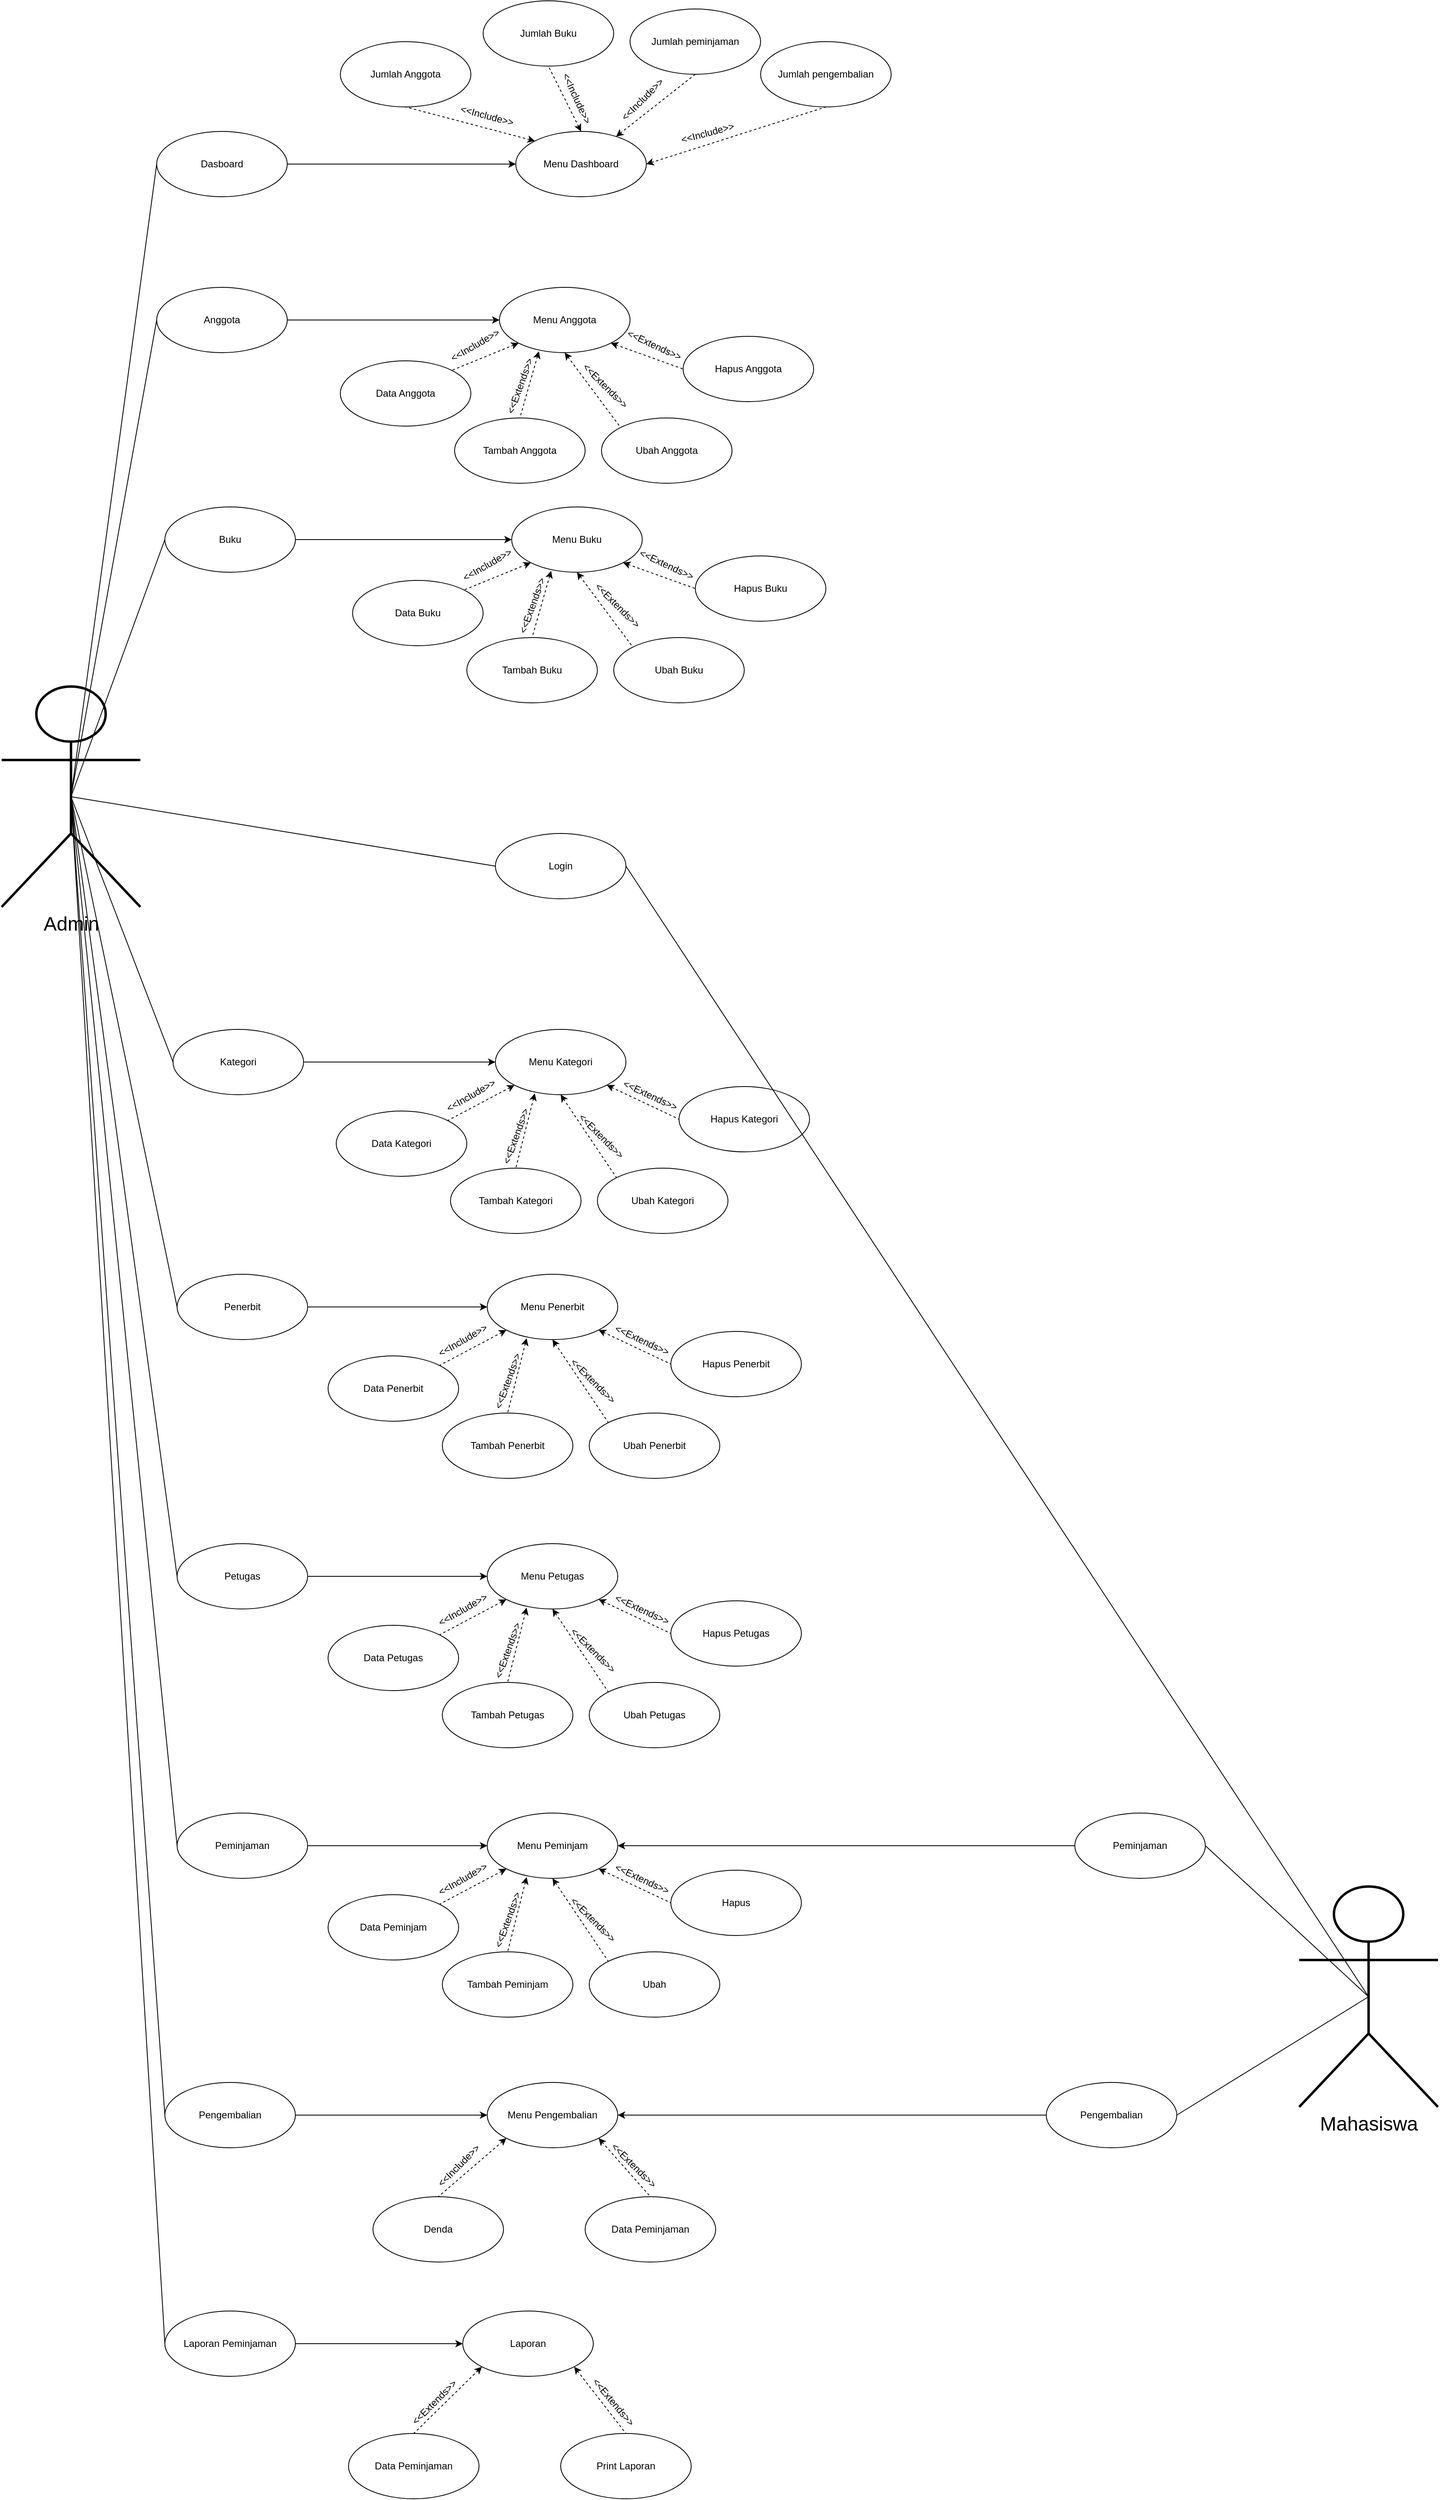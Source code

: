 <mxfile version="23.1.5" type="device">
  <diagram name="Page-1" id="Wq1zo4G9-_D3kbdEsbHx">
    <mxGraphModel dx="1950" dy="1360" grid="1" gridSize="10" guides="1" tooltips="1" connect="1" arrows="1" fold="1" page="1" pageScale="1" pageWidth="850" pageHeight="1100" math="0" shadow="0">
      <root>
        <mxCell id="0" />
        <mxCell id="1" parent="0" />
        <mxCell id="ab0CNl2YUueAFvUZnDGe-1" value="&lt;font style=&quot;font-size: 24px;&quot;&gt;Admin&lt;/font&gt;" style="shape=umlActor;verticalLabelPosition=bottom;verticalAlign=top;html=1;outlineConnect=0;strokeWidth=3;" vertex="1" parent="1">
          <mxGeometry x="10" y="1010" width="170" height="270" as="geometry" />
        </mxCell>
        <mxCell id="ab0CNl2YUueAFvUZnDGe-4" value="Login" style="ellipse;whiteSpace=wrap;html=1;" vertex="1" parent="1">
          <mxGeometry x="615" y="1190" width="160" height="80" as="geometry" />
        </mxCell>
        <mxCell id="ab0CNl2YUueAFvUZnDGe-5" value="Dasboard" style="ellipse;whiteSpace=wrap;html=1;" vertex="1" parent="1">
          <mxGeometry x="200" y="330" width="160" height="80" as="geometry" />
        </mxCell>
        <mxCell id="ab0CNl2YUueAFvUZnDGe-6" value="Anggota" style="ellipse;whiteSpace=wrap;html=1;" vertex="1" parent="1">
          <mxGeometry x="200" y="521" width="160" height="80" as="geometry" />
        </mxCell>
        <mxCell id="ab0CNl2YUueAFvUZnDGe-7" value="Buku" style="ellipse;whiteSpace=wrap;html=1;" vertex="1" parent="1">
          <mxGeometry x="210" y="790" width="160" height="80" as="geometry" />
        </mxCell>
        <mxCell id="ab0CNl2YUueAFvUZnDGe-8" value="Kategori" style="ellipse;whiteSpace=wrap;html=1;" vertex="1" parent="1">
          <mxGeometry x="220" y="1430" width="160" height="80" as="geometry" />
        </mxCell>
        <mxCell id="ab0CNl2YUueAFvUZnDGe-9" value="Penerbit" style="ellipse;whiteSpace=wrap;html=1;" vertex="1" parent="1">
          <mxGeometry x="225" y="1730" width="160" height="80" as="geometry" />
        </mxCell>
        <mxCell id="ab0CNl2YUueAFvUZnDGe-10" value="Petugas" style="ellipse;whiteSpace=wrap;html=1;" vertex="1" parent="1">
          <mxGeometry x="225" y="2060" width="160" height="80" as="geometry" />
        </mxCell>
        <mxCell id="ab0CNl2YUueAFvUZnDGe-11" value="Peminjaman" style="ellipse;whiteSpace=wrap;html=1;" vertex="1" parent="1">
          <mxGeometry x="225" y="2390" width="160" height="80" as="geometry" />
        </mxCell>
        <mxCell id="ab0CNl2YUueAFvUZnDGe-12" value="Pengembalian" style="ellipse;whiteSpace=wrap;html=1;" vertex="1" parent="1">
          <mxGeometry x="210" y="2720" width="160" height="80" as="geometry" />
        </mxCell>
        <mxCell id="ab0CNl2YUueAFvUZnDGe-13" value="Laporan Peminjaman" style="ellipse;whiteSpace=wrap;html=1;" vertex="1" parent="1">
          <mxGeometry x="210" y="3000" width="160" height="80" as="geometry" />
        </mxCell>
        <mxCell id="ab0CNl2YUueAFvUZnDGe-14" value="" style="endArrow=none;html=1;rounded=0;exitX=0.5;exitY=0.5;exitDx=0;exitDy=0;exitPerimeter=0;entryX=0;entryY=0.5;entryDx=0;entryDy=0;" edge="1" parent="1" source="ab0CNl2YUueAFvUZnDGe-1" target="ab0CNl2YUueAFvUZnDGe-4">
          <mxGeometry width="50" height="50" relative="1" as="geometry">
            <mxPoint x="650" y="410" as="sourcePoint" />
            <mxPoint x="700" y="360" as="targetPoint" />
          </mxGeometry>
        </mxCell>
        <mxCell id="ab0CNl2YUueAFvUZnDGe-15" value="" style="endArrow=none;html=1;rounded=0;exitX=0.5;exitY=0.5;exitDx=0;exitDy=0;exitPerimeter=0;entryX=0;entryY=0.5;entryDx=0;entryDy=0;" edge="1" parent="1" source="ab0CNl2YUueAFvUZnDGe-1" target="ab0CNl2YUueAFvUZnDGe-5">
          <mxGeometry width="50" height="50" relative="1" as="geometry">
            <mxPoint x="410" y="635" as="sourcePoint" />
            <mxPoint x="605" y="260" as="targetPoint" />
          </mxGeometry>
        </mxCell>
        <mxCell id="ab0CNl2YUueAFvUZnDGe-16" value="" style="endArrow=none;html=1;rounded=0;exitX=0.5;exitY=0.5;exitDx=0;exitDy=0;exitPerimeter=0;entryX=0;entryY=0.5;entryDx=0;entryDy=0;" edge="1" parent="1" source="ab0CNl2YUueAFvUZnDGe-1" target="ab0CNl2YUueAFvUZnDGe-6">
          <mxGeometry width="50" height="50" relative="1" as="geometry">
            <mxPoint x="70" y="645" as="sourcePoint" />
            <mxPoint x="265" y="410" as="targetPoint" />
          </mxGeometry>
        </mxCell>
        <mxCell id="ab0CNl2YUueAFvUZnDGe-17" value="" style="endArrow=none;html=1;rounded=0;exitX=0.5;exitY=0.5;exitDx=0;exitDy=0;exitPerimeter=0;entryX=0;entryY=0.5;entryDx=0;entryDy=0;" edge="1" parent="1" source="ab0CNl2YUueAFvUZnDGe-1" target="ab0CNl2YUueAFvUZnDGe-7">
          <mxGeometry width="50" height="50" relative="1" as="geometry">
            <mxPoint x="110" y="668" as="sourcePoint" />
            <mxPoint x="305" y="433" as="targetPoint" />
          </mxGeometry>
        </mxCell>
        <mxCell id="ab0CNl2YUueAFvUZnDGe-18" value="" style="endArrow=none;html=1;rounded=0;exitX=0.5;exitY=0.5;exitDx=0;exitDy=0;exitPerimeter=0;entryX=0;entryY=0.5;entryDx=0;entryDy=0;" edge="1" parent="1" source="ab0CNl2YUueAFvUZnDGe-1" target="ab0CNl2YUueAFvUZnDGe-8">
          <mxGeometry width="50" height="50" relative="1" as="geometry">
            <mxPoint x="120" y="687.5" as="sourcePoint" />
            <mxPoint x="315" y="452.5" as="targetPoint" />
          </mxGeometry>
        </mxCell>
        <mxCell id="ab0CNl2YUueAFvUZnDGe-19" value="" style="endArrow=none;html=1;rounded=0;exitX=0.5;exitY=0.5;exitDx=0;exitDy=0;exitPerimeter=0;entryX=0;entryY=0.5;entryDx=0;entryDy=0;" edge="1" parent="1" source="ab0CNl2YUueAFvUZnDGe-1" target="ab0CNl2YUueAFvUZnDGe-9">
          <mxGeometry width="50" height="50" relative="1" as="geometry">
            <mxPoint x="80" y="715" as="sourcePoint" />
            <mxPoint x="275" y="480" as="targetPoint" />
          </mxGeometry>
        </mxCell>
        <mxCell id="ab0CNl2YUueAFvUZnDGe-20" value="" style="endArrow=none;html=1;rounded=0;exitX=0.5;exitY=0.5;exitDx=0;exitDy=0;exitPerimeter=0;entryX=0;entryY=0.5;entryDx=0;entryDy=0;" edge="1" parent="1" source="ab0CNl2YUueAFvUZnDGe-1" target="ab0CNl2YUueAFvUZnDGe-10">
          <mxGeometry width="50" height="50" relative="1" as="geometry">
            <mxPoint x="20" y="855" as="sourcePoint" />
            <mxPoint x="215" y="620" as="targetPoint" />
          </mxGeometry>
        </mxCell>
        <mxCell id="ab0CNl2YUueAFvUZnDGe-21" value="" style="endArrow=none;html=1;rounded=0;exitX=0;exitY=0.5;exitDx=0;exitDy=0;entryX=0.5;entryY=0.5;entryDx=0;entryDy=0;entryPerimeter=0;" edge="1" parent="1" source="ab0CNl2YUueAFvUZnDGe-11" target="ab0CNl2YUueAFvUZnDGe-1">
          <mxGeometry width="50" height="50" relative="1" as="geometry">
            <mxPoint x="-130" y="957.5" as="sourcePoint" />
            <mxPoint x="65" y="722.5" as="targetPoint" />
          </mxGeometry>
        </mxCell>
        <mxCell id="ab0CNl2YUueAFvUZnDGe-22" value="" style="endArrow=none;html=1;rounded=0;exitX=0;exitY=0.5;exitDx=0;exitDy=0;entryX=0.5;entryY=0.5;entryDx=0;entryDy=0;entryPerimeter=0;" edge="1" parent="1" source="ab0CNl2YUueAFvUZnDGe-12" target="ab0CNl2YUueAFvUZnDGe-1">
          <mxGeometry width="50" height="50" relative="1" as="geometry">
            <mxPoint x="-195" y="985" as="sourcePoint" />
            <mxPoint y="750" as="targetPoint" />
          </mxGeometry>
        </mxCell>
        <mxCell id="ab0CNl2YUueAFvUZnDGe-23" value="" style="endArrow=none;html=1;rounded=0;exitX=0;exitY=0.5;exitDx=0;exitDy=0;entryX=0.5;entryY=0.5;entryDx=0;entryDy=0;entryPerimeter=0;" edge="1" parent="1" source="ab0CNl2YUueAFvUZnDGe-13" target="ab0CNl2YUueAFvUZnDGe-1">
          <mxGeometry width="50" height="50" relative="1" as="geometry">
            <mxPoint x="-250" y="925" as="sourcePoint" />
            <mxPoint x="-55" y="690" as="targetPoint" />
          </mxGeometry>
        </mxCell>
        <mxCell id="ab0CNl2YUueAFvUZnDGe-24" value="Menu Dashboard" style="ellipse;whiteSpace=wrap;html=1;" vertex="1" parent="1">
          <mxGeometry x="640" y="330" width="160" height="80" as="geometry" />
        </mxCell>
        <mxCell id="ab0CNl2YUueAFvUZnDGe-25" value="Jumlah Anggota" style="ellipse;whiteSpace=wrap;html=1;" vertex="1" parent="1">
          <mxGeometry x="425" y="220" width="160" height="80" as="geometry" />
        </mxCell>
        <mxCell id="ab0CNl2YUueAFvUZnDGe-26" value="Jumlah Buku" style="ellipse;whiteSpace=wrap;html=1;" vertex="1" parent="1">
          <mxGeometry x="600" y="170" width="160" height="80" as="geometry" />
        </mxCell>
        <mxCell id="ab0CNl2YUueAFvUZnDGe-27" value="Jumlah peminjaman" style="ellipse;whiteSpace=wrap;html=1;" vertex="1" parent="1">
          <mxGeometry x="780" y="180" width="160" height="80" as="geometry" />
        </mxCell>
        <mxCell id="ab0CNl2YUueAFvUZnDGe-29" value="" style="endArrow=none;dashed=1;html=1;rounded=0;entryX=0.5;entryY=1;entryDx=0;entryDy=0;exitX=0;exitY=0;exitDx=0;exitDy=0;startArrow=classic;startFill=1;" edge="1" parent="1" source="ab0CNl2YUueAFvUZnDGe-24" target="ab0CNl2YUueAFvUZnDGe-25">
          <mxGeometry width="50" height="50" relative="1" as="geometry">
            <mxPoint x="500" y="420" as="sourcePoint" />
            <mxPoint x="550" y="370" as="targetPoint" />
          </mxGeometry>
        </mxCell>
        <mxCell id="ab0CNl2YUueAFvUZnDGe-30" value="" style="endArrow=none;dashed=1;html=1;rounded=0;entryX=0.5;entryY=1;entryDx=0;entryDy=0;exitX=0.5;exitY=0;exitDx=0;exitDy=0;startArrow=classic;startFill=1;" edge="1" parent="1" source="ab0CNl2YUueAFvUZnDGe-24" target="ab0CNl2YUueAFvUZnDGe-26">
          <mxGeometry width="50" height="50" relative="1" as="geometry">
            <mxPoint x="633" y="452" as="sourcePoint" />
            <mxPoint x="490" y="390" as="targetPoint" />
          </mxGeometry>
        </mxCell>
        <mxCell id="ab0CNl2YUueAFvUZnDGe-31" value="" style="endArrow=none;dashed=1;html=1;rounded=0;entryX=0.5;entryY=1;entryDx=0;entryDy=0;startArrow=classic;startFill=1;" edge="1" parent="1" source="ab0CNl2YUueAFvUZnDGe-24" target="ab0CNl2YUueAFvUZnDGe-27">
          <mxGeometry width="50" height="50" relative="1" as="geometry">
            <mxPoint x="903" y="502" as="sourcePoint" />
            <mxPoint x="760" y="440" as="targetPoint" />
          </mxGeometry>
        </mxCell>
        <mxCell id="ab0CNl2YUueAFvUZnDGe-32" value="" style="endArrow=classic;html=1;rounded=0;exitX=1;exitY=0.5;exitDx=0;exitDy=0;entryX=0;entryY=0.5;entryDx=0;entryDy=0;" edge="1" parent="1" source="ab0CNl2YUueAFvUZnDGe-5" target="ab0CNl2YUueAFvUZnDGe-24">
          <mxGeometry width="50" height="50" relative="1" as="geometry">
            <mxPoint x="430" y="400" as="sourcePoint" />
            <mxPoint x="480" y="350" as="targetPoint" />
          </mxGeometry>
        </mxCell>
        <mxCell id="ab0CNl2YUueAFvUZnDGe-33" value="Jumlah pengembalian" style="ellipse;whiteSpace=wrap;html=1;" vertex="1" parent="1">
          <mxGeometry x="940" y="220" width="160" height="80" as="geometry" />
        </mxCell>
        <mxCell id="ab0CNl2YUueAFvUZnDGe-34" value="" style="endArrow=none;dashed=1;html=1;rounded=0;entryX=0.5;entryY=1;entryDx=0;entryDy=0;startArrow=classic;startFill=1;" edge="1" parent="1" target="ab0CNl2YUueAFvUZnDGe-33">
          <mxGeometry width="50" height="50" relative="1" as="geometry">
            <mxPoint x="800" y="370" as="sourcePoint" />
            <mxPoint x="957" y="310" as="targetPoint" />
          </mxGeometry>
        </mxCell>
        <mxCell id="ab0CNl2YUueAFvUZnDGe-35" value="&amp;lt;&amp;lt;Include&amp;gt;&amp;gt;" style="text;html=1;align=center;verticalAlign=middle;whiteSpace=wrap;rounded=0;rotation=15;" vertex="1" parent="1">
          <mxGeometry x="580" y="300" width="50" height="21" as="geometry" />
        </mxCell>
        <mxCell id="ab0CNl2YUueAFvUZnDGe-36" value="&amp;lt;&amp;lt;Include&amp;gt;&amp;gt;" style="text;html=1;align=center;verticalAlign=middle;whiteSpace=wrap;rounded=0;rotation=65;" vertex="1" parent="1">
          <mxGeometry x="690" y="279" width="50" height="21" as="geometry" />
        </mxCell>
        <mxCell id="ab0CNl2YUueAFvUZnDGe-37" value="&amp;lt;&amp;lt;Include&amp;gt;&amp;gt;" style="text;html=1;align=center;verticalAlign=middle;whiteSpace=wrap;rounded=0;rotation=-45;" vertex="1" parent="1">
          <mxGeometry x="770" y="280" width="50" height="21" as="geometry" />
        </mxCell>
        <mxCell id="ab0CNl2YUueAFvUZnDGe-38" value="&amp;lt;&amp;lt;Include&amp;gt;&amp;gt;" style="text;html=1;align=center;verticalAlign=middle;whiteSpace=wrap;rounded=0;rotation=-15;" vertex="1" parent="1">
          <mxGeometry x="850" y="321" width="50" height="21" as="geometry" />
        </mxCell>
        <mxCell id="ab0CNl2YUueAFvUZnDGe-39" value="Menu Anggota" style="ellipse;whiteSpace=wrap;html=1;" vertex="1" parent="1">
          <mxGeometry x="620" y="521" width="160" height="80" as="geometry" />
        </mxCell>
        <mxCell id="ab0CNl2YUueAFvUZnDGe-40" value="" style="endArrow=classic;html=1;rounded=0;exitX=1;exitY=0.5;exitDx=0;exitDy=0;entryX=0;entryY=0.5;entryDx=0;entryDy=0;" edge="1" parent="1" source="ab0CNl2YUueAFvUZnDGe-6" target="ab0CNl2YUueAFvUZnDGe-39">
          <mxGeometry width="50" height="50" relative="1" as="geometry">
            <mxPoint x="485" y="530" as="sourcePoint" />
            <mxPoint x="535" y="480" as="targetPoint" />
          </mxGeometry>
        </mxCell>
        <mxCell id="ab0CNl2YUueAFvUZnDGe-41" value="Data Anggota" style="ellipse;whiteSpace=wrap;html=1;" vertex="1" parent="1">
          <mxGeometry x="425" y="611" width="160" height="80" as="geometry" />
        </mxCell>
        <mxCell id="ab0CNl2YUueAFvUZnDGe-42" value="Tambah Anggota" style="ellipse;whiteSpace=wrap;html=1;" vertex="1" parent="1">
          <mxGeometry x="565" y="681" width="160" height="80" as="geometry" />
        </mxCell>
        <mxCell id="ab0CNl2YUueAFvUZnDGe-43" value="Ubah Anggota" style="ellipse;whiteSpace=wrap;html=1;" vertex="1" parent="1">
          <mxGeometry x="745" y="681" width="160" height="80" as="geometry" />
        </mxCell>
        <mxCell id="ab0CNl2YUueAFvUZnDGe-44" value="Hapus Anggota" style="ellipse;whiteSpace=wrap;html=1;" vertex="1" parent="1">
          <mxGeometry x="845" y="581" width="160" height="80" as="geometry" />
        </mxCell>
        <mxCell id="ab0CNl2YUueAFvUZnDGe-45" value="" style="endArrow=none;dashed=1;html=1;rounded=0;entryX=1;entryY=0;entryDx=0;entryDy=0;exitX=0;exitY=1;exitDx=0;exitDy=0;startArrow=classic;startFill=1;" edge="1" parent="1" source="ab0CNl2YUueAFvUZnDGe-39" target="ab0CNl2YUueAFvUZnDGe-41">
          <mxGeometry width="50" height="50" relative="1" as="geometry">
            <mxPoint x="755" y="643" as="sourcePoint" />
            <mxPoint x="597" y="601" as="targetPoint" />
          </mxGeometry>
        </mxCell>
        <mxCell id="ab0CNl2YUueAFvUZnDGe-46" value="" style="endArrow=none;dashed=1;html=1;rounded=0;entryX=0.5;entryY=0;entryDx=0;entryDy=0;exitX=0.302;exitY=0.98;exitDx=0;exitDy=0;startArrow=classic;startFill=1;exitPerimeter=0;" edge="1" parent="1" source="ab0CNl2YUueAFvUZnDGe-39" target="ab0CNl2YUueAFvUZnDGe-42">
          <mxGeometry width="50" height="50" relative="1" as="geometry">
            <mxPoint x="813" y="672" as="sourcePoint" />
            <mxPoint x="655" y="630" as="targetPoint" />
          </mxGeometry>
        </mxCell>
        <mxCell id="ab0CNl2YUueAFvUZnDGe-47" value="" style="endArrow=none;dashed=1;html=1;rounded=0;entryX=0;entryY=0;entryDx=0;entryDy=0;exitX=0.5;exitY=1;exitDx=0;exitDy=0;startArrow=classic;startFill=1;" edge="1" parent="1" source="ab0CNl2YUueAFvUZnDGe-39" target="ab0CNl2YUueAFvUZnDGe-43">
          <mxGeometry width="50" height="50" relative="1" as="geometry">
            <mxPoint x="933" y="553" as="sourcePoint" />
            <mxPoint x="775" y="511" as="targetPoint" />
          </mxGeometry>
        </mxCell>
        <mxCell id="ab0CNl2YUueAFvUZnDGe-48" value="" style="endArrow=none;dashed=1;html=1;rounded=0;entryX=0;entryY=0.5;entryDx=0;entryDy=0;exitX=1;exitY=1;exitDx=0;exitDy=0;startArrow=classic;startFill=1;" edge="1" parent="1" source="ab0CNl2YUueAFvUZnDGe-39" target="ab0CNl2YUueAFvUZnDGe-44">
          <mxGeometry width="50" height="50" relative="1" as="geometry">
            <mxPoint x="993" y="521" as="sourcePoint" />
            <mxPoint x="835" y="479" as="targetPoint" />
          </mxGeometry>
        </mxCell>
        <mxCell id="ab0CNl2YUueAFvUZnDGe-49" value="&amp;lt;&amp;lt;Include&amp;gt;&amp;gt;" style="text;html=1;align=center;verticalAlign=middle;whiteSpace=wrap;rounded=0;rotation=-30;" vertex="1" parent="1">
          <mxGeometry x="565" y="581" width="50" height="21" as="geometry" />
        </mxCell>
        <mxCell id="ab0CNl2YUueAFvUZnDGe-51" value="&amp;lt;&amp;lt;Extends&amp;gt;&amp;gt;" style="text;html=1;align=center;verticalAlign=middle;whiteSpace=wrap;rounded=0;rotation=-70;" vertex="1" parent="1">
          <mxGeometry x="620" y="631" width="50" height="21" as="geometry" />
        </mxCell>
        <mxCell id="ab0CNl2YUueAFvUZnDGe-54" value="&amp;lt;&amp;lt;Extends&amp;gt;&amp;gt;" style="text;html=1;align=center;verticalAlign=middle;whiteSpace=wrap;rounded=0;rotation=45;" vertex="1" parent="1">
          <mxGeometry x="725" y="631" width="50" height="21" as="geometry" />
        </mxCell>
        <mxCell id="ab0CNl2YUueAFvUZnDGe-57" value="&amp;lt;&amp;lt;Extends&amp;gt;&amp;gt;" style="text;html=1;align=center;verticalAlign=middle;whiteSpace=wrap;rounded=0;rotation=25;" vertex="1" parent="1">
          <mxGeometry x="785" y="581" width="50" height="21" as="geometry" />
        </mxCell>
        <mxCell id="ab0CNl2YUueAFvUZnDGe-59" value="Menu Buku" style="ellipse;whiteSpace=wrap;html=1;" vertex="1" parent="1">
          <mxGeometry x="635" y="790" width="160" height="80" as="geometry" />
        </mxCell>
        <mxCell id="ab0CNl2YUueAFvUZnDGe-60" value="Data Buku" style="ellipse;whiteSpace=wrap;html=1;" vertex="1" parent="1">
          <mxGeometry x="440" y="880" width="160" height="80" as="geometry" />
        </mxCell>
        <mxCell id="ab0CNl2YUueAFvUZnDGe-61" value="Tambah Buku" style="ellipse;whiteSpace=wrap;html=1;" vertex="1" parent="1">
          <mxGeometry x="580" y="950" width="160" height="80" as="geometry" />
        </mxCell>
        <mxCell id="ab0CNl2YUueAFvUZnDGe-62" value="Ubah Buku" style="ellipse;whiteSpace=wrap;html=1;" vertex="1" parent="1">
          <mxGeometry x="760" y="950" width="160" height="80" as="geometry" />
        </mxCell>
        <mxCell id="ab0CNl2YUueAFvUZnDGe-63" value="Hapus Buku" style="ellipse;whiteSpace=wrap;html=1;" vertex="1" parent="1">
          <mxGeometry x="860" y="850" width="160" height="80" as="geometry" />
        </mxCell>
        <mxCell id="ab0CNl2YUueAFvUZnDGe-64" value="" style="endArrow=none;dashed=1;html=1;rounded=0;entryX=1;entryY=0;entryDx=0;entryDy=0;exitX=0;exitY=1;exitDx=0;exitDy=0;startArrow=classic;startFill=1;" edge="1" parent="1" source="ab0CNl2YUueAFvUZnDGe-59" target="ab0CNl2YUueAFvUZnDGe-60">
          <mxGeometry width="50" height="50" relative="1" as="geometry">
            <mxPoint x="770" y="912" as="sourcePoint" />
            <mxPoint x="612" y="870" as="targetPoint" />
          </mxGeometry>
        </mxCell>
        <mxCell id="ab0CNl2YUueAFvUZnDGe-65" value="" style="endArrow=none;dashed=1;html=1;rounded=0;entryX=0.5;entryY=0;entryDx=0;entryDy=0;exitX=0.302;exitY=0.98;exitDx=0;exitDy=0;startArrow=classic;startFill=1;exitPerimeter=0;" edge="1" parent="1" source="ab0CNl2YUueAFvUZnDGe-59" target="ab0CNl2YUueAFvUZnDGe-61">
          <mxGeometry width="50" height="50" relative="1" as="geometry">
            <mxPoint x="828" y="941" as="sourcePoint" />
            <mxPoint x="670" y="899" as="targetPoint" />
          </mxGeometry>
        </mxCell>
        <mxCell id="ab0CNl2YUueAFvUZnDGe-66" value="" style="endArrow=none;dashed=1;html=1;rounded=0;entryX=0;entryY=0;entryDx=0;entryDy=0;exitX=0.5;exitY=1;exitDx=0;exitDy=0;startArrow=classic;startFill=1;" edge="1" parent="1" source="ab0CNl2YUueAFvUZnDGe-59" target="ab0CNl2YUueAFvUZnDGe-62">
          <mxGeometry width="50" height="50" relative="1" as="geometry">
            <mxPoint x="948" y="822" as="sourcePoint" />
            <mxPoint x="790" y="780" as="targetPoint" />
          </mxGeometry>
        </mxCell>
        <mxCell id="ab0CNl2YUueAFvUZnDGe-67" value="" style="endArrow=none;dashed=1;html=1;rounded=0;entryX=0;entryY=0.5;entryDx=0;entryDy=0;exitX=1;exitY=1;exitDx=0;exitDy=0;startArrow=classic;startFill=1;" edge="1" parent="1" source="ab0CNl2YUueAFvUZnDGe-59" target="ab0CNl2YUueAFvUZnDGe-63">
          <mxGeometry width="50" height="50" relative="1" as="geometry">
            <mxPoint x="1008" y="790" as="sourcePoint" />
            <mxPoint x="850" y="748" as="targetPoint" />
          </mxGeometry>
        </mxCell>
        <mxCell id="ab0CNl2YUueAFvUZnDGe-68" value="&amp;lt;&amp;lt;Include&amp;gt;&amp;gt;" style="text;html=1;align=center;verticalAlign=middle;whiteSpace=wrap;rounded=0;rotation=-30;" vertex="1" parent="1">
          <mxGeometry x="580" y="850" width="50" height="21" as="geometry" />
        </mxCell>
        <mxCell id="ab0CNl2YUueAFvUZnDGe-69" value="&amp;lt;&amp;lt;Extends&amp;gt;&amp;gt;" style="text;html=1;align=center;verticalAlign=middle;whiteSpace=wrap;rounded=0;rotation=-70;" vertex="1" parent="1">
          <mxGeometry x="635" y="900" width="50" height="21" as="geometry" />
        </mxCell>
        <mxCell id="ab0CNl2YUueAFvUZnDGe-70" value="&amp;lt;&amp;lt;Extends&amp;gt;&amp;gt;" style="text;html=1;align=center;verticalAlign=middle;whiteSpace=wrap;rounded=0;rotation=45;" vertex="1" parent="1">
          <mxGeometry x="740" y="900" width="50" height="21" as="geometry" />
        </mxCell>
        <mxCell id="ab0CNl2YUueAFvUZnDGe-71" value="&amp;lt;&amp;lt;Extends&amp;gt;&amp;gt;" style="text;html=1;align=center;verticalAlign=middle;whiteSpace=wrap;rounded=0;rotation=25;" vertex="1" parent="1">
          <mxGeometry x="800" y="850" width="50" height="21" as="geometry" />
        </mxCell>
        <mxCell id="ab0CNl2YUueAFvUZnDGe-72" value="" style="endArrow=classic;html=1;rounded=0;exitX=1;exitY=0.5;exitDx=0;exitDy=0;entryX=0;entryY=0.5;entryDx=0;entryDy=0;" edge="1" parent="1" source="ab0CNl2YUueAFvUZnDGe-7" target="ab0CNl2YUueAFvUZnDGe-59">
          <mxGeometry width="50" height="50" relative="1" as="geometry">
            <mxPoint x="440" y="830" as="sourcePoint" />
            <mxPoint x="490" y="780" as="targetPoint" />
          </mxGeometry>
        </mxCell>
        <mxCell id="ab0CNl2YUueAFvUZnDGe-73" value="Menu Kategori" style="ellipse;whiteSpace=wrap;html=1;" vertex="1" parent="1">
          <mxGeometry x="615" y="1430" width="160" height="80" as="geometry" />
        </mxCell>
        <mxCell id="ab0CNl2YUueAFvUZnDGe-74" value="Data Kategori" style="ellipse;whiteSpace=wrap;html=1;" vertex="1" parent="1">
          <mxGeometry x="420" y="1530" width="160" height="80" as="geometry" />
        </mxCell>
        <mxCell id="ab0CNl2YUueAFvUZnDGe-75" value="Tambah Kategori" style="ellipse;whiteSpace=wrap;html=1;" vertex="1" parent="1">
          <mxGeometry x="560" y="1600" width="160" height="80" as="geometry" />
        </mxCell>
        <mxCell id="ab0CNl2YUueAFvUZnDGe-76" value="Ubah Kategori" style="ellipse;whiteSpace=wrap;html=1;" vertex="1" parent="1">
          <mxGeometry x="740" y="1600" width="160" height="80" as="geometry" />
        </mxCell>
        <mxCell id="ab0CNl2YUueAFvUZnDGe-77" value="Hapus Kategori" style="ellipse;whiteSpace=wrap;html=1;" vertex="1" parent="1">
          <mxGeometry x="840" y="1500" width="160" height="80" as="geometry" />
        </mxCell>
        <mxCell id="ab0CNl2YUueAFvUZnDGe-78" value="" style="endArrow=none;dashed=1;html=1;rounded=0;entryX=1;entryY=0;entryDx=0;entryDy=0;exitX=0;exitY=1;exitDx=0;exitDy=0;startArrow=classic;startFill=1;" edge="1" parent="1" source="ab0CNl2YUueAFvUZnDGe-73" target="ab0CNl2YUueAFvUZnDGe-74">
          <mxGeometry width="50" height="50" relative="1" as="geometry">
            <mxPoint x="750" y="1562" as="sourcePoint" />
            <mxPoint x="592" y="1520" as="targetPoint" />
          </mxGeometry>
        </mxCell>
        <mxCell id="ab0CNl2YUueAFvUZnDGe-79" value="" style="endArrow=none;dashed=1;html=1;rounded=0;entryX=0.5;entryY=0;entryDx=0;entryDy=0;exitX=0.302;exitY=0.98;exitDx=0;exitDy=0;startArrow=classic;startFill=1;exitPerimeter=0;" edge="1" parent="1" source="ab0CNl2YUueAFvUZnDGe-73" target="ab0CNl2YUueAFvUZnDGe-75">
          <mxGeometry width="50" height="50" relative="1" as="geometry">
            <mxPoint x="808" y="1591" as="sourcePoint" />
            <mxPoint x="650" y="1549" as="targetPoint" />
          </mxGeometry>
        </mxCell>
        <mxCell id="ab0CNl2YUueAFvUZnDGe-80" value="" style="endArrow=none;dashed=1;html=1;rounded=0;entryX=0;entryY=0;entryDx=0;entryDy=0;exitX=0.5;exitY=1;exitDx=0;exitDy=0;startArrow=classic;startFill=1;" edge="1" parent="1" source="ab0CNl2YUueAFvUZnDGe-73" target="ab0CNl2YUueAFvUZnDGe-76">
          <mxGeometry width="50" height="50" relative="1" as="geometry">
            <mxPoint x="928" y="1472" as="sourcePoint" />
            <mxPoint x="770" y="1430" as="targetPoint" />
          </mxGeometry>
        </mxCell>
        <mxCell id="ab0CNl2YUueAFvUZnDGe-81" value="" style="endArrow=none;dashed=1;html=1;rounded=0;entryX=0;entryY=0.5;entryDx=0;entryDy=0;exitX=1;exitY=1;exitDx=0;exitDy=0;startArrow=classic;startFill=1;" edge="1" parent="1" source="ab0CNl2YUueAFvUZnDGe-73" target="ab0CNl2YUueAFvUZnDGe-77">
          <mxGeometry width="50" height="50" relative="1" as="geometry">
            <mxPoint x="988" y="1440" as="sourcePoint" />
            <mxPoint x="830" y="1398" as="targetPoint" />
          </mxGeometry>
        </mxCell>
        <mxCell id="ab0CNl2YUueAFvUZnDGe-82" value="&amp;lt;&amp;lt;Include&amp;gt;&amp;gt;" style="text;html=1;align=center;verticalAlign=middle;whiteSpace=wrap;rounded=0;rotation=-30;" vertex="1" parent="1">
          <mxGeometry x="560" y="1500" width="50" height="21" as="geometry" />
        </mxCell>
        <mxCell id="ab0CNl2YUueAFvUZnDGe-83" value="&amp;lt;&amp;lt;Extends&amp;gt;&amp;gt;" style="text;html=1;align=center;verticalAlign=middle;whiteSpace=wrap;rounded=0;rotation=-70;" vertex="1" parent="1">
          <mxGeometry x="615" y="1550" width="50" height="21" as="geometry" />
        </mxCell>
        <mxCell id="ab0CNl2YUueAFvUZnDGe-84" value="&amp;lt;&amp;lt;Extends&amp;gt;&amp;gt;" style="text;html=1;align=center;verticalAlign=middle;whiteSpace=wrap;rounded=0;rotation=45;" vertex="1" parent="1">
          <mxGeometry x="720" y="1550" width="50" height="21" as="geometry" />
        </mxCell>
        <mxCell id="ab0CNl2YUueAFvUZnDGe-85" value="&amp;lt;&amp;lt;Extends&amp;gt;&amp;gt;" style="text;html=1;align=center;verticalAlign=middle;whiteSpace=wrap;rounded=0;rotation=25;" vertex="1" parent="1">
          <mxGeometry x="780" y="1500" width="50" height="21" as="geometry" />
        </mxCell>
        <mxCell id="ab0CNl2YUueAFvUZnDGe-86" value="" style="endArrow=classic;html=1;rounded=0;exitX=1;exitY=0.5;exitDx=0;exitDy=0;entryX=0;entryY=0.5;entryDx=0;entryDy=0;" edge="1" parent="1" source="ab0CNl2YUueAFvUZnDGe-8" target="ab0CNl2YUueAFvUZnDGe-73">
          <mxGeometry width="50" height="50" relative="1" as="geometry">
            <mxPoint x="540" y="1430" as="sourcePoint" />
            <mxPoint x="590" y="1380" as="targetPoint" />
          </mxGeometry>
        </mxCell>
        <mxCell id="ab0CNl2YUueAFvUZnDGe-87" value="Menu Penerbit" style="ellipse;whiteSpace=wrap;html=1;" vertex="1" parent="1">
          <mxGeometry x="605" y="1730" width="160" height="80" as="geometry" />
        </mxCell>
        <mxCell id="ab0CNl2YUueAFvUZnDGe-88" value="Data Penerbit" style="ellipse;whiteSpace=wrap;html=1;" vertex="1" parent="1">
          <mxGeometry x="410" y="1830" width="160" height="80" as="geometry" />
        </mxCell>
        <mxCell id="ab0CNl2YUueAFvUZnDGe-89" value="Tambah Penerbit" style="ellipse;whiteSpace=wrap;html=1;" vertex="1" parent="1">
          <mxGeometry x="550" y="1900" width="160" height="80" as="geometry" />
        </mxCell>
        <mxCell id="ab0CNl2YUueAFvUZnDGe-90" value="Ubah Penerbit" style="ellipse;whiteSpace=wrap;html=1;" vertex="1" parent="1">
          <mxGeometry x="730" y="1900" width="160" height="80" as="geometry" />
        </mxCell>
        <mxCell id="ab0CNl2YUueAFvUZnDGe-91" value="Hapus Penerbit" style="ellipse;whiteSpace=wrap;html=1;" vertex="1" parent="1">
          <mxGeometry x="830" y="1800" width="160" height="80" as="geometry" />
        </mxCell>
        <mxCell id="ab0CNl2YUueAFvUZnDGe-92" value="" style="endArrow=none;dashed=1;html=1;rounded=0;entryX=1;entryY=0;entryDx=0;entryDy=0;exitX=0;exitY=1;exitDx=0;exitDy=0;startArrow=classic;startFill=1;" edge="1" parent="1" source="ab0CNl2YUueAFvUZnDGe-87" target="ab0CNl2YUueAFvUZnDGe-88">
          <mxGeometry width="50" height="50" relative="1" as="geometry">
            <mxPoint x="740" y="1862" as="sourcePoint" />
            <mxPoint x="582" y="1820" as="targetPoint" />
          </mxGeometry>
        </mxCell>
        <mxCell id="ab0CNl2YUueAFvUZnDGe-93" value="" style="endArrow=none;dashed=1;html=1;rounded=0;entryX=0.5;entryY=0;entryDx=0;entryDy=0;exitX=0.302;exitY=0.98;exitDx=0;exitDy=0;startArrow=classic;startFill=1;exitPerimeter=0;" edge="1" parent="1" source="ab0CNl2YUueAFvUZnDGe-87" target="ab0CNl2YUueAFvUZnDGe-89">
          <mxGeometry width="50" height="50" relative="1" as="geometry">
            <mxPoint x="798" y="1891" as="sourcePoint" />
            <mxPoint x="640" y="1849" as="targetPoint" />
          </mxGeometry>
        </mxCell>
        <mxCell id="ab0CNl2YUueAFvUZnDGe-94" value="" style="endArrow=none;dashed=1;html=1;rounded=0;entryX=0;entryY=0;entryDx=0;entryDy=0;exitX=0.5;exitY=1;exitDx=0;exitDy=0;startArrow=classic;startFill=1;" edge="1" parent="1" source="ab0CNl2YUueAFvUZnDGe-87" target="ab0CNl2YUueAFvUZnDGe-90">
          <mxGeometry width="50" height="50" relative="1" as="geometry">
            <mxPoint x="918" y="1772" as="sourcePoint" />
            <mxPoint x="760" y="1730" as="targetPoint" />
          </mxGeometry>
        </mxCell>
        <mxCell id="ab0CNl2YUueAFvUZnDGe-95" value="" style="endArrow=none;dashed=1;html=1;rounded=0;entryX=0;entryY=0.5;entryDx=0;entryDy=0;exitX=1;exitY=1;exitDx=0;exitDy=0;startArrow=classic;startFill=1;" edge="1" parent="1" source="ab0CNl2YUueAFvUZnDGe-87" target="ab0CNl2YUueAFvUZnDGe-91">
          <mxGeometry width="50" height="50" relative="1" as="geometry">
            <mxPoint x="978" y="1740" as="sourcePoint" />
            <mxPoint x="820" y="1698" as="targetPoint" />
          </mxGeometry>
        </mxCell>
        <mxCell id="ab0CNl2YUueAFvUZnDGe-96" value="&amp;lt;&amp;lt;Include&amp;gt;&amp;gt;" style="text;html=1;align=center;verticalAlign=middle;whiteSpace=wrap;rounded=0;rotation=-30;" vertex="1" parent="1">
          <mxGeometry x="550" y="1800" width="50" height="21" as="geometry" />
        </mxCell>
        <mxCell id="ab0CNl2YUueAFvUZnDGe-97" value="&amp;lt;&amp;lt;Extends&amp;gt;&amp;gt;" style="text;html=1;align=center;verticalAlign=middle;whiteSpace=wrap;rounded=0;rotation=-70;" vertex="1" parent="1">
          <mxGeometry x="605" y="1850" width="50" height="21" as="geometry" />
        </mxCell>
        <mxCell id="ab0CNl2YUueAFvUZnDGe-98" value="&amp;lt;&amp;lt;Extends&amp;gt;&amp;gt;" style="text;html=1;align=center;verticalAlign=middle;whiteSpace=wrap;rounded=0;rotation=45;" vertex="1" parent="1">
          <mxGeometry x="710" y="1850" width="50" height="21" as="geometry" />
        </mxCell>
        <mxCell id="ab0CNl2YUueAFvUZnDGe-99" value="&amp;lt;&amp;lt;Extends&amp;gt;&amp;gt;" style="text;html=1;align=center;verticalAlign=middle;whiteSpace=wrap;rounded=0;rotation=25;" vertex="1" parent="1">
          <mxGeometry x="770" y="1800" width="50" height="21" as="geometry" />
        </mxCell>
        <mxCell id="ab0CNl2YUueAFvUZnDGe-100" value="" style="endArrow=classic;html=1;rounded=0;exitX=1;exitY=0.5;exitDx=0;exitDy=0;entryX=0;entryY=0.5;entryDx=0;entryDy=0;" edge="1" parent="1" source="ab0CNl2YUueAFvUZnDGe-9" target="ab0CNl2YUueAFvUZnDGe-87">
          <mxGeometry width="50" height="50" relative="1" as="geometry">
            <mxPoint x="470" y="1770" as="sourcePoint" />
            <mxPoint x="520" y="1720" as="targetPoint" />
          </mxGeometry>
        </mxCell>
        <mxCell id="ab0CNl2YUueAFvUZnDGe-101" value="Menu Petugas" style="ellipse;whiteSpace=wrap;html=1;" vertex="1" parent="1">
          <mxGeometry x="605" y="2060" width="160" height="80" as="geometry" />
        </mxCell>
        <mxCell id="ab0CNl2YUueAFvUZnDGe-102" value="Data Petugas" style="ellipse;whiteSpace=wrap;html=1;" vertex="1" parent="1">
          <mxGeometry x="410" y="2160" width="160" height="80" as="geometry" />
        </mxCell>
        <mxCell id="ab0CNl2YUueAFvUZnDGe-103" value="Tambah Petugas" style="ellipse;whiteSpace=wrap;html=1;" vertex="1" parent="1">
          <mxGeometry x="550" y="2230" width="160" height="80" as="geometry" />
        </mxCell>
        <mxCell id="ab0CNl2YUueAFvUZnDGe-104" value="Ubah Petugas" style="ellipse;whiteSpace=wrap;html=1;" vertex="1" parent="1">
          <mxGeometry x="730" y="2230" width="160" height="80" as="geometry" />
        </mxCell>
        <mxCell id="ab0CNl2YUueAFvUZnDGe-105" value="Hapus Petugas" style="ellipse;whiteSpace=wrap;html=1;" vertex="1" parent="1">
          <mxGeometry x="830" y="2130" width="160" height="80" as="geometry" />
        </mxCell>
        <mxCell id="ab0CNl2YUueAFvUZnDGe-106" value="" style="endArrow=none;dashed=1;html=1;rounded=0;entryX=1;entryY=0;entryDx=0;entryDy=0;exitX=0;exitY=1;exitDx=0;exitDy=0;startArrow=classic;startFill=1;" edge="1" parent="1" source="ab0CNl2YUueAFvUZnDGe-101" target="ab0CNl2YUueAFvUZnDGe-102">
          <mxGeometry width="50" height="50" relative="1" as="geometry">
            <mxPoint x="740" y="2192" as="sourcePoint" />
            <mxPoint x="582" y="2150" as="targetPoint" />
          </mxGeometry>
        </mxCell>
        <mxCell id="ab0CNl2YUueAFvUZnDGe-107" value="" style="endArrow=none;dashed=1;html=1;rounded=0;entryX=0.5;entryY=0;entryDx=0;entryDy=0;exitX=0.302;exitY=0.98;exitDx=0;exitDy=0;startArrow=classic;startFill=1;exitPerimeter=0;" edge="1" parent="1" source="ab0CNl2YUueAFvUZnDGe-101" target="ab0CNl2YUueAFvUZnDGe-103">
          <mxGeometry width="50" height="50" relative="1" as="geometry">
            <mxPoint x="798" y="2221" as="sourcePoint" />
            <mxPoint x="640" y="2179" as="targetPoint" />
          </mxGeometry>
        </mxCell>
        <mxCell id="ab0CNl2YUueAFvUZnDGe-108" value="" style="endArrow=none;dashed=1;html=1;rounded=0;entryX=0;entryY=0;entryDx=0;entryDy=0;exitX=0.5;exitY=1;exitDx=0;exitDy=0;startArrow=classic;startFill=1;" edge="1" parent="1" source="ab0CNl2YUueAFvUZnDGe-101" target="ab0CNl2YUueAFvUZnDGe-104">
          <mxGeometry width="50" height="50" relative="1" as="geometry">
            <mxPoint x="918" y="2102" as="sourcePoint" />
            <mxPoint x="760" y="2060" as="targetPoint" />
          </mxGeometry>
        </mxCell>
        <mxCell id="ab0CNl2YUueAFvUZnDGe-109" value="" style="endArrow=none;dashed=1;html=1;rounded=0;entryX=0;entryY=0.5;entryDx=0;entryDy=0;exitX=1;exitY=1;exitDx=0;exitDy=0;startArrow=classic;startFill=1;" edge="1" parent="1" source="ab0CNl2YUueAFvUZnDGe-101" target="ab0CNl2YUueAFvUZnDGe-105">
          <mxGeometry width="50" height="50" relative="1" as="geometry">
            <mxPoint x="978" y="2070" as="sourcePoint" />
            <mxPoint x="820" y="2028" as="targetPoint" />
          </mxGeometry>
        </mxCell>
        <mxCell id="ab0CNl2YUueAFvUZnDGe-110" value="&amp;lt;&amp;lt;Include&amp;gt;&amp;gt;" style="text;html=1;align=center;verticalAlign=middle;whiteSpace=wrap;rounded=0;rotation=-30;" vertex="1" parent="1">
          <mxGeometry x="550" y="2130" width="50" height="21" as="geometry" />
        </mxCell>
        <mxCell id="ab0CNl2YUueAFvUZnDGe-111" value="&amp;lt;&amp;lt;Extends&amp;gt;&amp;gt;" style="text;html=1;align=center;verticalAlign=middle;whiteSpace=wrap;rounded=0;rotation=-70;" vertex="1" parent="1">
          <mxGeometry x="605" y="2180" width="50" height="21" as="geometry" />
        </mxCell>
        <mxCell id="ab0CNl2YUueAFvUZnDGe-112" value="&amp;lt;&amp;lt;Extends&amp;gt;&amp;gt;" style="text;html=1;align=center;verticalAlign=middle;whiteSpace=wrap;rounded=0;rotation=45;" vertex="1" parent="1">
          <mxGeometry x="710" y="2180" width="50" height="21" as="geometry" />
        </mxCell>
        <mxCell id="ab0CNl2YUueAFvUZnDGe-113" value="&amp;lt;&amp;lt;Extends&amp;gt;&amp;gt;" style="text;html=1;align=center;verticalAlign=middle;whiteSpace=wrap;rounded=0;rotation=25;" vertex="1" parent="1">
          <mxGeometry x="770" y="2130" width="50" height="21" as="geometry" />
        </mxCell>
        <mxCell id="ab0CNl2YUueAFvUZnDGe-114" value="" style="endArrow=classic;html=1;rounded=0;exitX=1;exitY=0.5;exitDx=0;exitDy=0;entryX=0;entryY=0.5;entryDx=0;entryDy=0;" edge="1" parent="1" source="ab0CNl2YUueAFvUZnDGe-10" target="ab0CNl2YUueAFvUZnDGe-101">
          <mxGeometry width="50" height="50" relative="1" as="geometry">
            <mxPoint x="520" y="2060" as="sourcePoint" />
            <mxPoint x="570" y="2010" as="targetPoint" />
          </mxGeometry>
        </mxCell>
        <mxCell id="ab0CNl2YUueAFvUZnDGe-115" value="Menu Peminjam" style="ellipse;whiteSpace=wrap;html=1;" vertex="1" parent="1">
          <mxGeometry x="605" y="2390" width="160" height="80" as="geometry" />
        </mxCell>
        <mxCell id="ab0CNl2YUueAFvUZnDGe-116" value="Data Peminjam" style="ellipse;whiteSpace=wrap;html=1;" vertex="1" parent="1">
          <mxGeometry x="410" y="2490" width="160" height="80" as="geometry" />
        </mxCell>
        <mxCell id="ab0CNl2YUueAFvUZnDGe-117" value="Tambah Peminjam" style="ellipse;whiteSpace=wrap;html=1;" vertex="1" parent="1">
          <mxGeometry x="550" y="2560" width="160" height="80" as="geometry" />
        </mxCell>
        <mxCell id="ab0CNl2YUueAFvUZnDGe-118" value="Ubah" style="ellipse;whiteSpace=wrap;html=1;" vertex="1" parent="1">
          <mxGeometry x="730" y="2560" width="160" height="80" as="geometry" />
        </mxCell>
        <mxCell id="ab0CNl2YUueAFvUZnDGe-119" value="Hapus" style="ellipse;whiteSpace=wrap;html=1;" vertex="1" parent="1">
          <mxGeometry x="830" y="2460" width="160" height="80" as="geometry" />
        </mxCell>
        <mxCell id="ab0CNl2YUueAFvUZnDGe-120" value="" style="endArrow=none;dashed=1;html=1;rounded=0;entryX=1;entryY=0;entryDx=0;entryDy=0;exitX=0;exitY=1;exitDx=0;exitDy=0;startArrow=classic;startFill=1;" edge="1" parent="1" source="ab0CNl2YUueAFvUZnDGe-115" target="ab0CNl2YUueAFvUZnDGe-116">
          <mxGeometry width="50" height="50" relative="1" as="geometry">
            <mxPoint x="740" y="2522" as="sourcePoint" />
            <mxPoint x="582" y="2480" as="targetPoint" />
          </mxGeometry>
        </mxCell>
        <mxCell id="ab0CNl2YUueAFvUZnDGe-121" value="" style="endArrow=none;dashed=1;html=1;rounded=0;entryX=0.5;entryY=0;entryDx=0;entryDy=0;exitX=0.302;exitY=0.98;exitDx=0;exitDy=0;startArrow=classic;startFill=1;exitPerimeter=0;" edge="1" parent="1" source="ab0CNl2YUueAFvUZnDGe-115" target="ab0CNl2YUueAFvUZnDGe-117">
          <mxGeometry width="50" height="50" relative="1" as="geometry">
            <mxPoint x="798" y="2551" as="sourcePoint" />
            <mxPoint x="640" y="2509" as="targetPoint" />
          </mxGeometry>
        </mxCell>
        <mxCell id="ab0CNl2YUueAFvUZnDGe-122" value="" style="endArrow=none;dashed=1;html=1;rounded=0;entryX=0;entryY=0;entryDx=0;entryDy=0;exitX=0.5;exitY=1;exitDx=0;exitDy=0;startArrow=classic;startFill=1;" edge="1" parent="1" source="ab0CNl2YUueAFvUZnDGe-115" target="ab0CNl2YUueAFvUZnDGe-118">
          <mxGeometry width="50" height="50" relative="1" as="geometry">
            <mxPoint x="918" y="2432" as="sourcePoint" />
            <mxPoint x="760" y="2390" as="targetPoint" />
          </mxGeometry>
        </mxCell>
        <mxCell id="ab0CNl2YUueAFvUZnDGe-123" value="" style="endArrow=none;dashed=1;html=1;rounded=0;entryX=0;entryY=0.5;entryDx=0;entryDy=0;exitX=1;exitY=1;exitDx=0;exitDy=0;startArrow=classic;startFill=1;" edge="1" parent="1" source="ab0CNl2YUueAFvUZnDGe-115" target="ab0CNl2YUueAFvUZnDGe-119">
          <mxGeometry width="50" height="50" relative="1" as="geometry">
            <mxPoint x="978" y="2400" as="sourcePoint" />
            <mxPoint x="820" y="2358" as="targetPoint" />
          </mxGeometry>
        </mxCell>
        <mxCell id="ab0CNl2YUueAFvUZnDGe-124" value="&amp;lt;&amp;lt;Include&amp;gt;&amp;gt;" style="text;html=1;align=center;verticalAlign=middle;whiteSpace=wrap;rounded=0;rotation=-30;" vertex="1" parent="1">
          <mxGeometry x="550" y="2460" width="50" height="21" as="geometry" />
        </mxCell>
        <mxCell id="ab0CNl2YUueAFvUZnDGe-125" value="&amp;lt;&amp;lt;Extends&amp;gt;&amp;gt;" style="text;html=1;align=center;verticalAlign=middle;whiteSpace=wrap;rounded=0;rotation=-70;" vertex="1" parent="1">
          <mxGeometry x="605" y="2510" width="50" height="21" as="geometry" />
        </mxCell>
        <mxCell id="ab0CNl2YUueAFvUZnDGe-126" value="&amp;lt;&amp;lt;Extends&amp;gt;&amp;gt;" style="text;html=1;align=center;verticalAlign=middle;whiteSpace=wrap;rounded=0;rotation=45;" vertex="1" parent="1">
          <mxGeometry x="710" y="2510" width="50" height="21" as="geometry" />
        </mxCell>
        <mxCell id="ab0CNl2YUueAFvUZnDGe-127" value="&amp;lt;&amp;lt;Extends&amp;gt;&amp;gt;" style="text;html=1;align=center;verticalAlign=middle;whiteSpace=wrap;rounded=0;rotation=25;" vertex="1" parent="1">
          <mxGeometry x="770" y="2460" width="50" height="21" as="geometry" />
        </mxCell>
        <mxCell id="ab0CNl2YUueAFvUZnDGe-128" value="" style="endArrow=classic;html=1;rounded=0;exitX=1;exitY=0.5;exitDx=0;exitDy=0;entryX=0;entryY=0.5;entryDx=0;entryDy=0;" edge="1" parent="1" source="ab0CNl2YUueAFvUZnDGe-11" target="ab0CNl2YUueAFvUZnDGe-115">
          <mxGeometry width="50" height="50" relative="1" as="geometry">
            <mxPoint x="500" y="2390" as="sourcePoint" />
            <mxPoint x="550" y="2340" as="targetPoint" />
          </mxGeometry>
        </mxCell>
        <mxCell id="ab0CNl2YUueAFvUZnDGe-129" value="Menu Pengembalian" style="ellipse;whiteSpace=wrap;html=1;" vertex="1" parent="1">
          <mxGeometry x="605" y="2720" width="160" height="80" as="geometry" />
        </mxCell>
        <mxCell id="ab0CNl2YUueAFvUZnDGe-130" value="Denda" style="ellipse;whiteSpace=wrap;html=1;" vertex="1" parent="1">
          <mxGeometry x="465" y="2860" width="160" height="80" as="geometry" />
        </mxCell>
        <mxCell id="ab0CNl2YUueAFvUZnDGe-131" value="Data Peminjaman" style="ellipse;whiteSpace=wrap;html=1;" vertex="1" parent="1">
          <mxGeometry x="725" y="2860" width="160" height="80" as="geometry" />
        </mxCell>
        <mxCell id="ab0CNl2YUueAFvUZnDGe-134" value="" style="endArrow=none;dashed=1;html=1;rounded=0;entryX=0.5;entryY=0;entryDx=0;entryDy=0;exitX=0;exitY=1;exitDx=0;exitDy=0;startArrow=classic;startFill=1;" edge="1" parent="1" source="ab0CNl2YUueAFvUZnDGe-129" target="ab0CNl2YUueAFvUZnDGe-130">
          <mxGeometry width="50" height="50" relative="1" as="geometry">
            <mxPoint x="740" y="2852" as="sourcePoint" />
            <mxPoint x="582" y="2810" as="targetPoint" />
          </mxGeometry>
        </mxCell>
        <mxCell id="ab0CNl2YUueAFvUZnDGe-135" value="" style="endArrow=none;dashed=1;html=1;rounded=0;entryX=0.5;entryY=0;entryDx=0;entryDy=0;exitX=1;exitY=1;exitDx=0;exitDy=0;startArrow=classic;startFill=1;" edge="1" parent="1" source="ab0CNl2YUueAFvUZnDGe-129" target="ab0CNl2YUueAFvUZnDGe-131">
          <mxGeometry width="50" height="50" relative="1" as="geometry">
            <mxPoint x="798" y="2881" as="sourcePoint" />
            <mxPoint x="640" y="2839" as="targetPoint" />
          </mxGeometry>
        </mxCell>
        <mxCell id="ab0CNl2YUueAFvUZnDGe-138" value="&amp;lt;&amp;lt;Include&amp;gt;&amp;gt;" style="text;html=1;align=center;verticalAlign=middle;whiteSpace=wrap;rounded=0;rotation=-45;" vertex="1" parent="1">
          <mxGeometry x="545" y="2811" width="50" height="21" as="geometry" />
        </mxCell>
        <mxCell id="ab0CNl2YUueAFvUZnDGe-139" value="&amp;lt;&amp;lt;Extends&amp;gt;&amp;gt;" style="text;html=1;align=center;verticalAlign=middle;whiteSpace=wrap;rounded=0;rotation=45;" vertex="1" parent="1">
          <mxGeometry x="760" y="2811" width="50" height="21" as="geometry" />
        </mxCell>
        <mxCell id="ab0CNl2YUueAFvUZnDGe-142" value="" style="endArrow=classic;html=1;rounded=0;exitX=1;exitY=0.5;exitDx=0;exitDy=0;entryX=0;entryY=0.5;entryDx=0;entryDy=0;" edge="1" parent="1" source="ab0CNl2YUueAFvUZnDGe-12" target="ab0CNl2YUueAFvUZnDGe-129">
          <mxGeometry width="50" height="50" relative="1" as="geometry">
            <mxPoint x="370" y="2750" as="sourcePoint" />
            <mxPoint x="510" y="2700" as="targetPoint" />
          </mxGeometry>
        </mxCell>
        <mxCell id="ab0CNl2YUueAFvUZnDGe-146" value="Laporan" style="ellipse;whiteSpace=wrap;html=1;" vertex="1" parent="1">
          <mxGeometry x="575" y="3000" width="160" height="80" as="geometry" />
        </mxCell>
        <mxCell id="ab0CNl2YUueAFvUZnDGe-147" value="Data Peminjaman" style="ellipse;whiteSpace=wrap;html=1;" vertex="1" parent="1">
          <mxGeometry x="435" y="3150" width="160" height="80" as="geometry" />
        </mxCell>
        <mxCell id="ab0CNl2YUueAFvUZnDGe-148" value="Print Laporan" style="ellipse;whiteSpace=wrap;html=1;" vertex="1" parent="1">
          <mxGeometry x="695" y="3150" width="160" height="80" as="geometry" />
        </mxCell>
        <mxCell id="ab0CNl2YUueAFvUZnDGe-149" value="" style="endArrow=none;dashed=1;html=1;rounded=0;entryX=0.5;entryY=0;entryDx=0;entryDy=0;exitX=0;exitY=1;exitDx=0;exitDy=0;startArrow=classic;startFill=1;" edge="1" parent="1" source="ab0CNl2YUueAFvUZnDGe-146" target="ab0CNl2YUueAFvUZnDGe-147">
          <mxGeometry width="50" height="50" relative="1" as="geometry">
            <mxPoint x="710" y="3142" as="sourcePoint" />
            <mxPoint x="552" y="3100" as="targetPoint" />
          </mxGeometry>
        </mxCell>
        <mxCell id="ab0CNl2YUueAFvUZnDGe-150" value="" style="endArrow=none;dashed=1;html=1;rounded=0;entryX=0.5;entryY=0;entryDx=0;entryDy=0;exitX=1;exitY=1;exitDx=0;exitDy=0;startArrow=classic;startFill=1;" edge="1" parent="1" source="ab0CNl2YUueAFvUZnDGe-146" target="ab0CNl2YUueAFvUZnDGe-148">
          <mxGeometry width="50" height="50" relative="1" as="geometry">
            <mxPoint x="768" y="3171" as="sourcePoint" />
            <mxPoint x="610" y="3129" as="targetPoint" />
          </mxGeometry>
        </mxCell>
        <mxCell id="ab0CNl2YUueAFvUZnDGe-151" value="&amp;lt;&amp;lt;Extends&amp;gt;&amp;gt;" style="text;html=1;align=center;verticalAlign=middle;whiteSpace=wrap;rounded=0;rotation=-45;" vertex="1" parent="1">
          <mxGeometry x="515" y="3101" width="50" height="21" as="geometry" />
        </mxCell>
        <mxCell id="ab0CNl2YUueAFvUZnDGe-152" value="&amp;lt;&amp;lt;Extends&amp;gt;&amp;gt;" style="text;html=1;align=center;verticalAlign=middle;whiteSpace=wrap;rounded=0;rotation=50;" vertex="1" parent="1">
          <mxGeometry x="735" y="3101" width="50" height="21" as="geometry" />
        </mxCell>
        <mxCell id="ab0CNl2YUueAFvUZnDGe-153" value="" style="endArrow=classic;html=1;rounded=0;exitX=1;exitY=0.5;exitDx=0;exitDy=0;" edge="1" parent="1" source="ab0CNl2YUueAFvUZnDGe-13" target="ab0CNl2YUueAFvUZnDGe-146">
          <mxGeometry width="50" height="50" relative="1" as="geometry">
            <mxPoint x="430" y="3030" as="sourcePoint" />
            <mxPoint x="480" y="2980" as="targetPoint" />
          </mxGeometry>
        </mxCell>
        <mxCell id="ab0CNl2YUueAFvUZnDGe-155" value="&lt;font style=&quot;font-size: 24px;&quot;&gt;Mahasiswa&lt;/font&gt;" style="shape=umlActor;verticalLabelPosition=bottom;verticalAlign=top;html=1;outlineConnect=0;strokeWidth=3;" vertex="1" parent="1">
          <mxGeometry x="1600" y="2480" width="170" height="270" as="geometry" />
        </mxCell>
        <mxCell id="ab0CNl2YUueAFvUZnDGe-158" value="Peminjaman" style="ellipse;whiteSpace=wrap;html=1;" vertex="1" parent="1">
          <mxGeometry x="1325" y="2390" width="160" height="80" as="geometry" />
        </mxCell>
        <mxCell id="ab0CNl2YUueAFvUZnDGe-159" value="Pengembalian" style="ellipse;whiteSpace=wrap;html=1;" vertex="1" parent="1">
          <mxGeometry x="1290" y="2720" width="160" height="80" as="geometry" />
        </mxCell>
        <mxCell id="ab0CNl2YUueAFvUZnDGe-160" value="" style="endArrow=none;html=1;rounded=0;exitX=1;exitY=0.5;exitDx=0;exitDy=0;entryX=0.5;entryY=0.5;entryDx=0;entryDy=0;entryPerimeter=0;" edge="1" parent="1" source="ab0CNl2YUueAFvUZnDGe-4" target="ab0CNl2YUueAFvUZnDGe-155">
          <mxGeometry width="50" height="50" relative="1" as="geometry">
            <mxPoint x="1330" y="1320" as="sourcePoint" />
            <mxPoint x="1380" y="1270" as="targetPoint" />
          </mxGeometry>
        </mxCell>
        <mxCell id="ab0CNl2YUueAFvUZnDGe-161" value="" style="endArrow=none;html=1;rounded=0;exitX=1;exitY=0.5;exitDx=0;exitDy=0;entryX=0.5;entryY=0.5;entryDx=0;entryDy=0;entryPerimeter=0;" edge="1" parent="1" source="ab0CNl2YUueAFvUZnDGe-158" target="ab0CNl2YUueAFvUZnDGe-155">
          <mxGeometry width="50" height="50" relative="1" as="geometry">
            <mxPoint x="1600" y="2214.5" as="sourcePoint" />
            <mxPoint x="1650" y="2164.5" as="targetPoint" />
          </mxGeometry>
        </mxCell>
        <mxCell id="ab0CNl2YUueAFvUZnDGe-162" value="" style="endArrow=none;html=1;rounded=0;exitX=1;exitY=0.5;exitDx=0;exitDy=0;entryX=0.5;entryY=0.5;entryDx=0;entryDy=0;entryPerimeter=0;" edge="1" parent="1" source="ab0CNl2YUueAFvUZnDGe-159" target="ab0CNl2YUueAFvUZnDGe-155">
          <mxGeometry width="50" height="50" relative="1" as="geometry">
            <mxPoint x="1470" y="2604.5" as="sourcePoint" />
            <mxPoint x="1520" y="2554.5" as="targetPoint" />
          </mxGeometry>
        </mxCell>
        <mxCell id="ab0CNl2YUueAFvUZnDGe-164" value="" style="endArrow=classic;html=1;rounded=0;exitX=0;exitY=0.5;exitDx=0;exitDy=0;" edge="1" parent="1" source="ab0CNl2YUueAFvUZnDGe-158" target="ab0CNl2YUueAFvUZnDGe-115">
          <mxGeometry width="50" height="50" relative="1" as="geometry">
            <mxPoint x="980" y="2390" as="sourcePoint" />
            <mxPoint x="1030" y="2340" as="targetPoint" />
          </mxGeometry>
        </mxCell>
        <mxCell id="ab0CNl2YUueAFvUZnDGe-165" value="" style="endArrow=classic;html=1;rounded=0;exitX=0;exitY=0.5;exitDx=0;exitDy=0;" edge="1" parent="1" source="ab0CNl2YUueAFvUZnDGe-159" target="ab0CNl2YUueAFvUZnDGe-129">
          <mxGeometry width="50" height="50" relative="1" as="geometry">
            <mxPoint x="1080" y="2670" as="sourcePoint" />
            <mxPoint x="1130" y="2620" as="targetPoint" />
          </mxGeometry>
        </mxCell>
      </root>
    </mxGraphModel>
  </diagram>
</mxfile>
